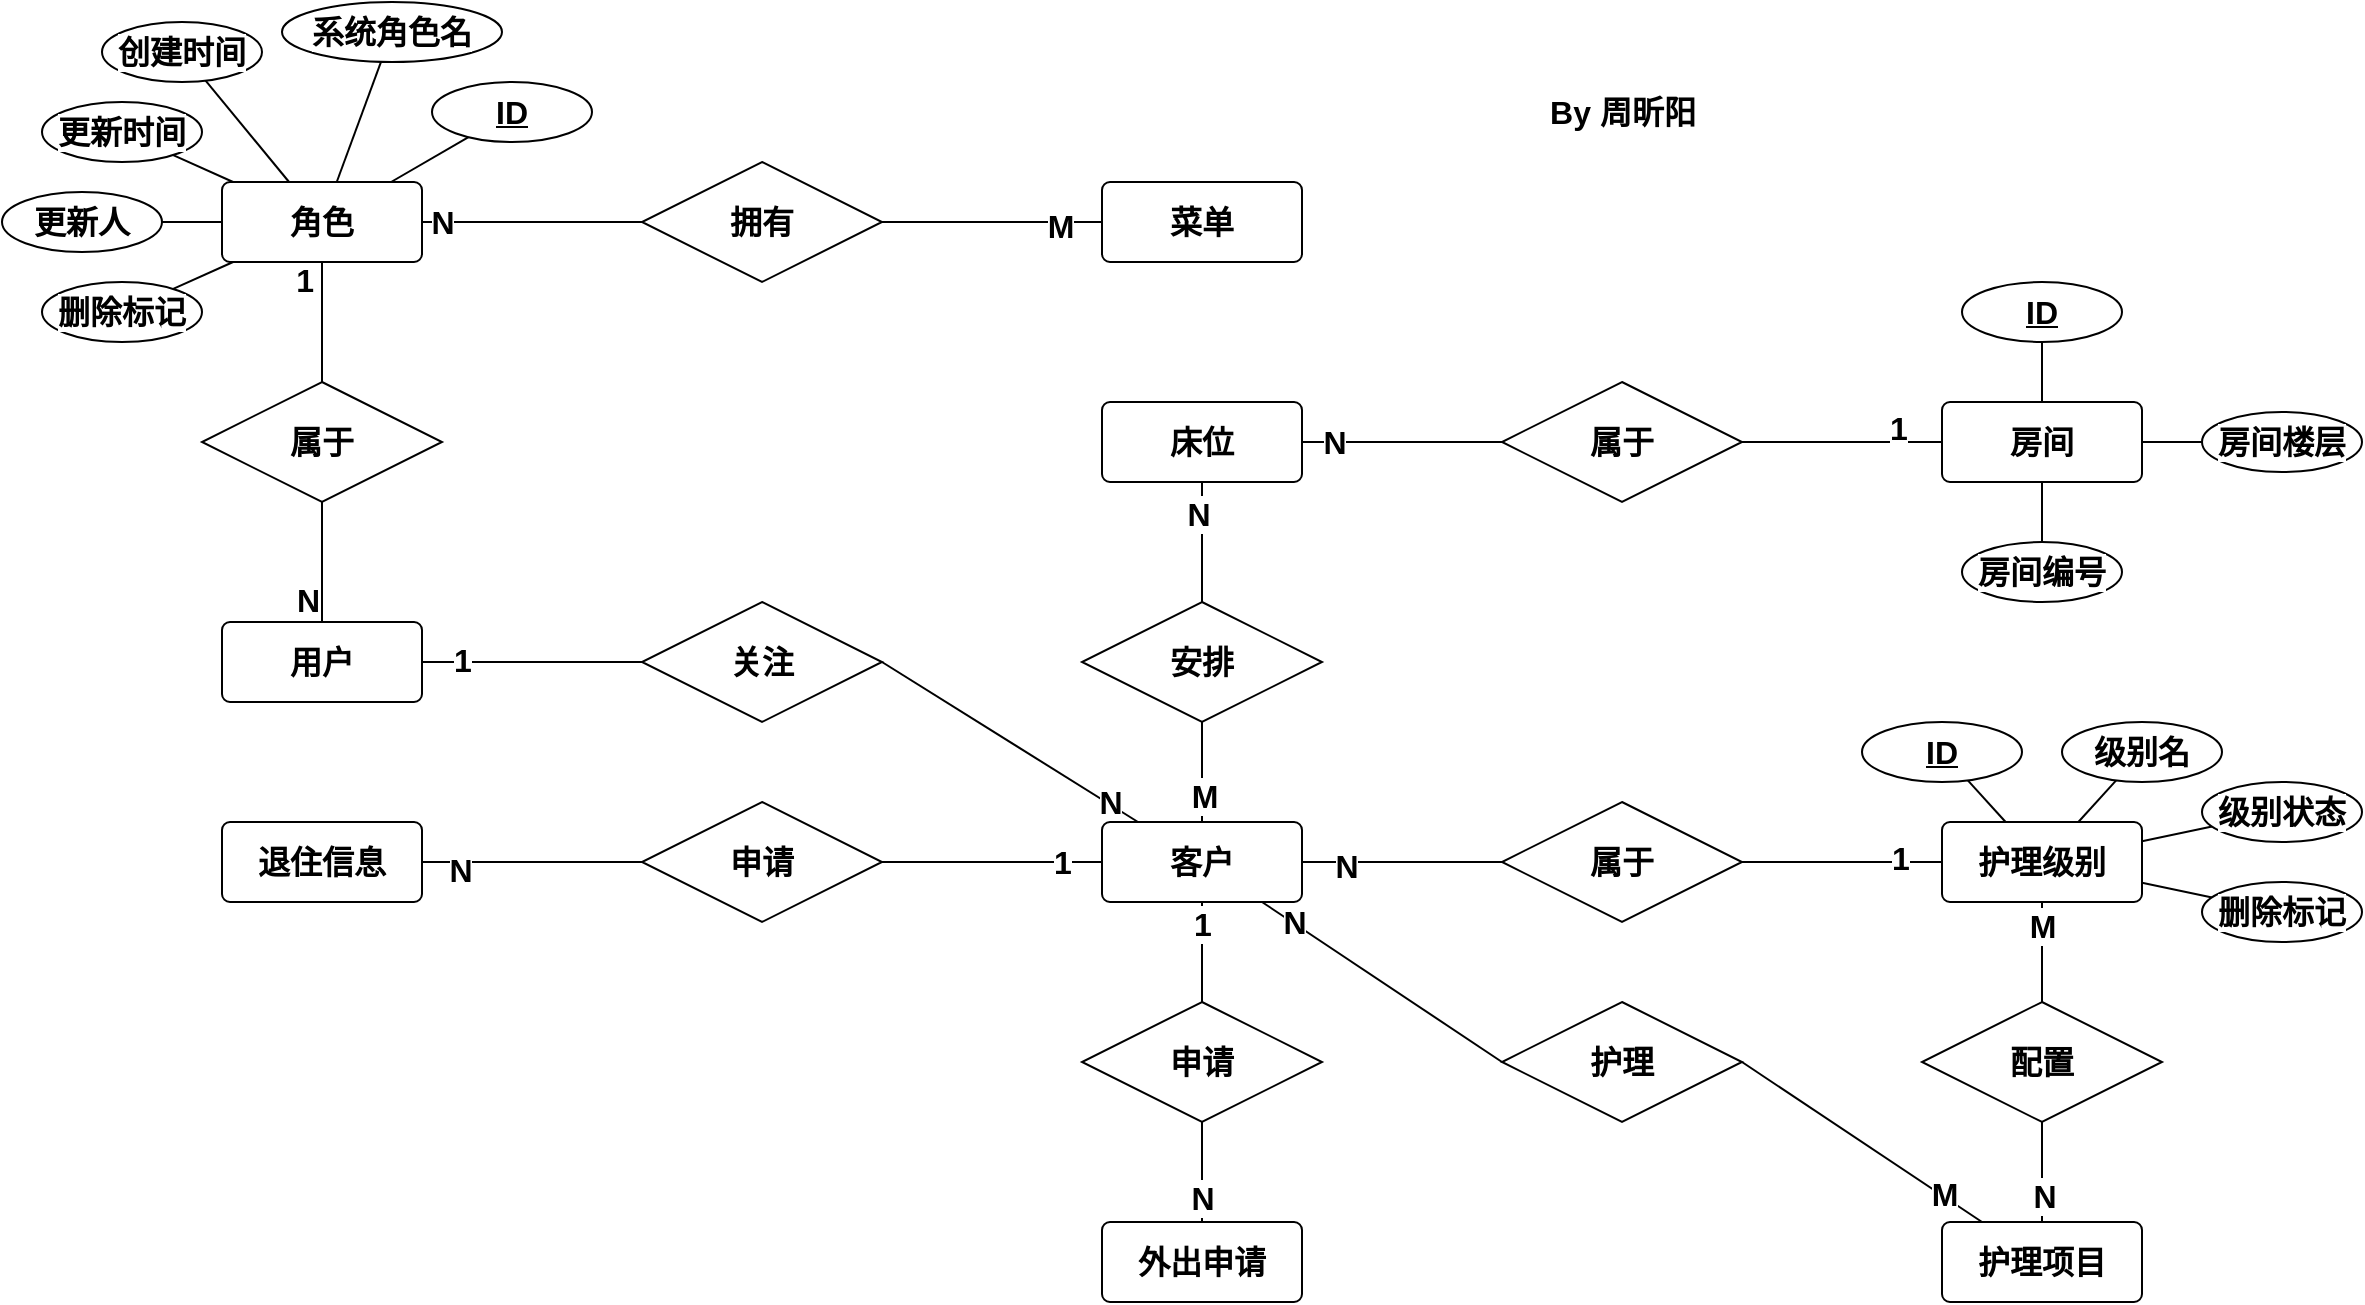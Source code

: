 <mxfile>
    <diagram id="vGzaCdzUFJ5CH8EzWX1U" name="第 1 页">
        <mxGraphModel dx="1472" dy="2259" grid="1" gridSize="10" guides="1" tooltips="1" connect="1" arrows="1" fold="1" page="1" pageScale="1" pageWidth="827" pageHeight="1169" math="0" shadow="0">
            <root>
                <mxCell id="0"/>
                <mxCell id="1" parent="0"/>
                <mxCell id="11" style="edgeStyle=none;html=1;endArrow=none;endFill=0;fontStyle=1;fontSize=16;" edge="1" parent="1" source="2" target="9">
                    <mxGeometry relative="1" as="geometry">
                        <mxPoint x="230" y="130" as="sourcePoint"/>
                        <mxPoint x="340" y="130" as="targetPoint"/>
                    </mxGeometry>
                </mxCell>
                <mxCell id="12" value="N" style="edgeLabel;html=1;align=center;verticalAlign=middle;resizable=0;points=[];fontStyle=1;fontSize=16;" vertex="1" connectable="0" parent="11">
                    <mxGeometry x="0.218" y="-2" relative="1" as="geometry">
                        <mxPoint x="-57" y="-2" as="offset"/>
                    </mxGeometry>
                </mxCell>
                <mxCell id="106" style="edgeStyle=none;shape=connector;rounded=1;html=1;strokeColor=default;align=center;verticalAlign=middle;fontFamily=Helvetica;fontSize=11;fontColor=default;labelBackgroundColor=default;endArrow=none;endFill=0;" edge="1" parent="1" source="2" target="104">
                    <mxGeometry relative="1" as="geometry"/>
                </mxCell>
                <mxCell id="107" style="edgeStyle=none;shape=connector;rounded=1;html=1;strokeColor=default;align=center;verticalAlign=middle;fontFamily=Helvetica;fontSize=11;fontColor=default;labelBackgroundColor=default;endArrow=none;endFill=0;" edge="1" parent="1" source="2" target="99">
                    <mxGeometry relative="1" as="geometry"/>
                </mxCell>
                <mxCell id="108" style="edgeStyle=none;shape=connector;rounded=1;html=1;strokeColor=default;align=center;verticalAlign=middle;fontFamily=Helvetica;fontSize=11;fontColor=default;labelBackgroundColor=default;endArrow=none;endFill=0;" edge="1" parent="1" source="2" target="100">
                    <mxGeometry relative="1" as="geometry"/>
                </mxCell>
                <mxCell id="109" style="edgeStyle=none;shape=connector;rounded=1;html=1;strokeColor=default;align=center;verticalAlign=middle;fontFamily=Helvetica;fontSize=11;fontColor=default;labelBackgroundColor=default;endArrow=none;endFill=0;" edge="1" parent="1" source="2" target="101">
                    <mxGeometry relative="1" as="geometry"/>
                </mxCell>
                <mxCell id="110" style="edgeStyle=none;shape=connector;rounded=1;html=1;strokeColor=default;align=center;verticalAlign=middle;fontFamily=Helvetica;fontSize=11;fontColor=default;labelBackgroundColor=default;endArrow=none;endFill=0;" edge="1" parent="1" source="2" target="102">
                    <mxGeometry relative="1" as="geometry"/>
                </mxCell>
                <mxCell id="111" style="edgeStyle=none;shape=connector;rounded=1;html=1;strokeColor=default;align=center;verticalAlign=middle;fontFamily=Helvetica;fontSize=11;fontColor=default;labelBackgroundColor=default;endArrow=none;endFill=0;" edge="1" parent="1" source="2" target="103">
                    <mxGeometry relative="1" as="geometry"/>
                </mxCell>
                <mxCell id="2" value="&lt;font&gt;&lt;span&gt;角色&lt;/span&gt;&lt;/font&gt;" style="rounded=1;arcSize=10;whiteSpace=wrap;html=1;align=center;fontStyle=1;fontSize=16;" vertex="1" parent="1">
                    <mxGeometry x="120" y="50" width="100" height="40" as="geometry"/>
                </mxCell>
                <mxCell id="16" style="edgeStyle=none;shape=connector;rounded=1;html=1;strokeColor=default;align=center;verticalAlign=middle;fontFamily=Helvetica;fontSize=16;fontColor=default;labelBackgroundColor=default;endArrow=none;endFill=0;fontStyle=1" edge="1" parent="1" source="3" target="15">
                    <mxGeometry relative="1" as="geometry"/>
                </mxCell>
                <mxCell id="17" value="1" style="edgeLabel;html=1;align=center;verticalAlign=middle;resizable=0;points=[];fontFamily=Helvetica;fontSize=16;fontColor=default;labelBackgroundColor=default;fontStyle=1" vertex="1" connectable="0" parent="16">
                    <mxGeometry x="-0.636" y="2" relative="1" as="geometry">
                        <mxPoint y="1" as="offset"/>
                    </mxGeometry>
                </mxCell>
                <mxCell id="3" value="&lt;font&gt;&lt;span&gt;用户&lt;/span&gt;&lt;/font&gt;" style="rounded=1;arcSize=10;whiteSpace=wrap;html=1;align=center;fontStyle=1;fontSize=16;" vertex="1" parent="1">
                    <mxGeometry x="120" y="270" width="100" height="40" as="geometry"/>
                </mxCell>
                <mxCell id="4" value="属于" style="shape=rhombus;perimeter=rhombusPerimeter;whiteSpace=wrap;html=1;align=center;fontStyle=1;fontSize=16;" vertex="1" parent="1">
                    <mxGeometry x="110" y="150" width="120" height="60" as="geometry"/>
                </mxCell>
                <mxCell id="5" value="" style="endArrow=none;html=1;rounded=0;fontStyle=1;fontSize=16;" edge="1" parent="1" source="4" target="2">
                    <mxGeometry relative="1" as="geometry">
                        <mxPoint x="300" y="290" as="sourcePoint"/>
                        <mxPoint x="460" y="290" as="targetPoint"/>
                    </mxGeometry>
                </mxCell>
                <mxCell id="6" value="1" style="resizable=0;html=1;whiteSpace=wrap;align=right;verticalAlign=bottom;fontStyle=1;fontSize=16;" connectable="0" vertex="1" parent="5">
                    <mxGeometry x="1" relative="1" as="geometry">
                        <mxPoint x="-3" y="20" as="offset"/>
                    </mxGeometry>
                </mxCell>
                <mxCell id="7" value="" style="endArrow=none;html=1;rounded=0;fontStyle=1;fontSize=16;" edge="1" parent="1" source="4" target="3">
                    <mxGeometry relative="1" as="geometry">
                        <mxPoint x="300" y="290" as="sourcePoint"/>
                        <mxPoint x="460" y="290" as="targetPoint"/>
                    </mxGeometry>
                </mxCell>
                <mxCell id="8" value="N" style="resizable=0;html=1;whiteSpace=wrap;align=right;verticalAlign=bottom;fontStyle=1;fontSize=16;" connectable="0" vertex="1" parent="7">
                    <mxGeometry x="1" relative="1" as="geometry"/>
                </mxCell>
                <mxCell id="13" style="edgeStyle=none;html=1;endArrow=none;endFill=0;fontStyle=1;fontSize=16;" edge="1" parent="1" source="9" target="10">
                    <mxGeometry relative="1" as="geometry"/>
                </mxCell>
                <mxCell id="19" value="M" style="edgeLabel;html=1;align=center;verticalAlign=middle;resizable=0;points=[];fontFamily=Helvetica;fontSize=16;fontColor=default;labelBackgroundColor=default;fontStyle=1" vertex="1" connectable="0" parent="13">
                    <mxGeometry x="0.618" y="-1" relative="1" as="geometry">
                        <mxPoint y="1" as="offset"/>
                    </mxGeometry>
                </mxCell>
                <mxCell id="9" value="拥有" style="shape=rhombus;perimeter=rhombusPerimeter;whiteSpace=wrap;html=1;align=center;fontStyle=1;fontSize=16;" vertex="1" parent="1">
                    <mxGeometry x="330" y="40" width="120" height="60" as="geometry"/>
                </mxCell>
                <mxCell id="10" value="&lt;font&gt;&lt;span&gt;菜单&lt;/span&gt;&lt;/font&gt;" style="rounded=1;arcSize=10;whiteSpace=wrap;html=1;align=center;fontStyle=1;fontSize=16;" vertex="1" parent="1">
                    <mxGeometry x="560" y="50" width="100" height="40" as="geometry"/>
                </mxCell>
                <mxCell id="31" style="edgeStyle=none;shape=connector;rounded=1;html=1;strokeColor=default;align=center;verticalAlign=middle;fontFamily=Helvetica;fontSize=16;fontColor=default;labelBackgroundColor=default;endArrow=none;endFill=0;exitX=1;exitY=0.5;exitDx=0;exitDy=0;fontStyle=1" edge="1" parent="1" source="15" target="28">
                    <mxGeometry relative="1" as="geometry"/>
                </mxCell>
                <mxCell id="32" value="N" style="edgeLabel;html=1;align=center;verticalAlign=middle;resizable=0;points=[];fontFamily=Helvetica;fontSize=16;fontColor=default;labelBackgroundColor=default;fontStyle=1" vertex="1" connectable="0" parent="31">
                    <mxGeometry x="0.761" y="1" relative="1" as="geometry">
                        <mxPoint as="offset"/>
                    </mxGeometry>
                </mxCell>
                <mxCell id="15" value="关注" style="shape=rhombus;perimeter=rhombusPerimeter;whiteSpace=wrap;html=1;align=center;fontStyle=1;fontSize=16;" vertex="1" parent="1">
                    <mxGeometry x="330" y="260" width="120" height="60" as="geometry"/>
                </mxCell>
                <mxCell id="37" style="edgeStyle=none;shape=connector;rounded=1;html=1;strokeColor=default;align=center;verticalAlign=middle;fontFamily=Helvetica;fontSize=16;fontColor=default;labelBackgroundColor=default;endArrow=none;endFill=0;fontStyle=1" edge="1" parent="1" source="20" target="35">
                    <mxGeometry relative="1" as="geometry"/>
                </mxCell>
                <mxCell id="38" value="N" style="edgeLabel;html=1;align=center;verticalAlign=middle;resizable=0;points=[];fontFamily=Helvetica;fontSize=16;fontColor=default;labelBackgroundColor=default;fontStyle=1" vertex="1" connectable="0" parent="37">
                    <mxGeometry x="-0.682" relative="1" as="geometry">
                        <mxPoint as="offset"/>
                    </mxGeometry>
                </mxCell>
                <mxCell id="20" value="&lt;font&gt;&lt;span&gt;床位&lt;/span&gt;&lt;/font&gt;" style="rounded=1;arcSize=10;whiteSpace=wrap;html=1;align=center;fontStyle=1;fontSize=16;" vertex="1" parent="1">
                    <mxGeometry x="560" y="160" width="100" height="40" as="geometry"/>
                </mxCell>
                <mxCell id="22" style="edgeStyle=none;shape=connector;rounded=1;html=1;strokeColor=default;align=center;verticalAlign=middle;fontFamily=Helvetica;fontSize=16;fontColor=default;labelBackgroundColor=default;endArrow=none;endFill=0;fontStyle=1" edge="1" parent="1" source="21" target="20">
                    <mxGeometry relative="1" as="geometry"/>
                </mxCell>
                <mxCell id="23" value="N" style="edgeLabel;html=1;align=center;verticalAlign=middle;resizable=0;points=[];fontFamily=Helvetica;fontSize=16;fontColor=default;labelBackgroundColor=default;fontStyle=1" vertex="1" connectable="0" parent="22">
                    <mxGeometry x="0.483" y="2" relative="1" as="geometry">
                        <mxPoint as="offset"/>
                    </mxGeometry>
                </mxCell>
                <mxCell id="33" style="edgeStyle=none;shape=connector;rounded=1;html=1;strokeColor=default;align=center;verticalAlign=middle;fontFamily=Helvetica;fontSize=16;fontColor=default;labelBackgroundColor=default;endArrow=none;endFill=0;fontStyle=1" edge="1" parent="1" source="21" target="28">
                    <mxGeometry relative="1" as="geometry"/>
                </mxCell>
                <mxCell id="34" value="M" style="edgeLabel;html=1;align=center;verticalAlign=middle;resizable=0;points=[];fontFamily=Helvetica;fontSize=16;fontColor=default;labelBackgroundColor=default;fontStyle=1" vertex="1" connectable="0" parent="33">
                    <mxGeometry x="0.46" y="1" relative="1" as="geometry">
                        <mxPoint as="offset"/>
                    </mxGeometry>
                </mxCell>
                <mxCell id="21" value="安排" style="shape=rhombus;perimeter=rhombusPerimeter;whiteSpace=wrap;html=1;align=center;fontStyle=1;fontSize=16;" vertex="1" parent="1">
                    <mxGeometry x="550" y="260" width="120" height="60" as="geometry"/>
                </mxCell>
                <mxCell id="24" value="&lt;font&gt;&lt;span&gt;退住信息&lt;/span&gt;&lt;/font&gt;" style="rounded=1;arcSize=10;whiteSpace=wrap;html=1;align=center;fontStyle=1;fontSize=16;" vertex="1" parent="1">
                    <mxGeometry x="120" y="370" width="100" height="40" as="geometry"/>
                </mxCell>
                <mxCell id="26" style="edgeStyle=none;shape=connector;rounded=1;html=1;strokeColor=default;align=center;verticalAlign=middle;fontFamily=Helvetica;fontSize=16;fontColor=default;labelBackgroundColor=default;endArrow=none;endFill=0;fontStyle=1" edge="1" parent="1" source="25" target="24">
                    <mxGeometry relative="1" as="geometry"/>
                </mxCell>
                <mxCell id="27" value="N" style="edgeLabel;html=1;align=center;verticalAlign=middle;resizable=0;points=[];fontFamily=Helvetica;fontSize=16;fontColor=default;labelBackgroundColor=default;fontStyle=1" vertex="1" connectable="0" parent="26">
                    <mxGeometry x="0.654" y="4" relative="1" as="geometry">
                        <mxPoint as="offset"/>
                    </mxGeometry>
                </mxCell>
                <mxCell id="29" style="edgeStyle=none;shape=connector;rounded=1;html=1;strokeColor=default;align=center;verticalAlign=middle;fontFamily=Helvetica;fontSize=16;fontColor=default;labelBackgroundColor=default;endArrow=none;endFill=0;fontStyle=1" edge="1" parent="1" source="25" target="28">
                    <mxGeometry relative="1" as="geometry"/>
                </mxCell>
                <mxCell id="30" value="1" style="edgeLabel;html=1;align=center;verticalAlign=middle;resizable=0;points=[];fontFamily=Helvetica;fontSize=16;fontColor=default;labelBackgroundColor=default;fontStyle=1" vertex="1" connectable="0" parent="29">
                    <mxGeometry x="0.636" y="1" relative="1" as="geometry">
                        <mxPoint y="1" as="offset"/>
                    </mxGeometry>
                </mxCell>
                <mxCell id="25" value="申请" style="shape=rhombus;perimeter=rhombusPerimeter;whiteSpace=wrap;html=1;align=center;fontStyle=1;fontSize=16;" vertex="1" parent="1">
                    <mxGeometry x="330" y="360" width="120" height="60" as="geometry"/>
                </mxCell>
                <mxCell id="43" style="edgeStyle=none;shape=connector;rounded=1;html=1;strokeColor=default;align=center;verticalAlign=middle;fontFamily=Helvetica;fontSize=16;fontColor=default;labelBackgroundColor=default;endArrow=none;endFill=0;fontStyle=1" edge="1" parent="1" source="28" target="42">
                    <mxGeometry relative="1" as="geometry"/>
                </mxCell>
                <mxCell id="44" value="N" style="edgeLabel;html=1;align=center;verticalAlign=middle;resizable=0;points=[];fontFamily=Helvetica;fontSize=16;fontColor=default;labelBackgroundColor=default;fontStyle=1" vertex="1" connectable="0" parent="43">
                    <mxGeometry x="-0.571" y="-2" relative="1" as="geometry">
                        <mxPoint as="offset"/>
                    </mxGeometry>
                </mxCell>
                <mxCell id="53" style="edgeStyle=none;shape=connector;rounded=1;html=1;strokeColor=default;align=center;verticalAlign=middle;fontFamily=Helvetica;fontSize=16;fontColor=default;labelBackgroundColor=default;endArrow=none;endFill=0;fontStyle=1" edge="1" parent="1" source="28" target="52">
                    <mxGeometry relative="1" as="geometry"/>
                </mxCell>
                <mxCell id="54" value="1" style="edgeLabel;html=1;align=center;verticalAlign=middle;resizable=0;points=[];fontFamily=Helvetica;fontSize=16;fontColor=default;labelBackgroundColor=default;fontStyle=1" vertex="1" connectable="0" parent="53">
                    <mxGeometry x="-0.551" relative="1" as="geometry">
                        <mxPoint as="offset"/>
                    </mxGeometry>
                </mxCell>
                <mxCell id="28" value="&lt;font&gt;&lt;span&gt;客户&lt;/span&gt;&lt;/font&gt;" style="rounded=1;arcSize=10;whiteSpace=wrap;html=1;align=center;fontStyle=1;fontSize=16;" vertex="1" parent="1">
                    <mxGeometry x="560" y="370" width="100" height="40" as="geometry"/>
                </mxCell>
                <mxCell id="40" style="edgeStyle=none;shape=connector;rounded=1;html=1;strokeColor=default;align=center;verticalAlign=middle;fontFamily=Helvetica;fontSize=16;fontColor=default;labelBackgroundColor=default;endArrow=none;endFill=0;fontStyle=1" edge="1" parent="1" source="35" target="39">
                    <mxGeometry relative="1" as="geometry"/>
                </mxCell>
                <mxCell id="41" value="1&lt;div&gt;&lt;br&gt;&lt;/div&gt;" style="edgeLabel;html=1;align=center;verticalAlign=middle;resizable=0;points=[];fontFamily=Helvetica;fontSize=16;fontColor=default;labelBackgroundColor=default;fontStyle=1" vertex="1" connectable="0" parent="40">
                    <mxGeometry x="0.562" y="-3" relative="1" as="geometry">
                        <mxPoint as="offset"/>
                    </mxGeometry>
                </mxCell>
                <mxCell id="35" value="属于" style="shape=rhombus;perimeter=rhombusPerimeter;whiteSpace=wrap;html=1;align=center;fontStyle=1;fontSize=16;" vertex="1" parent="1">
                    <mxGeometry x="760" y="150" width="120" height="60" as="geometry"/>
                </mxCell>
                <mxCell id="96" style="edgeStyle=none;shape=connector;rounded=1;html=1;strokeColor=default;align=center;verticalAlign=middle;fontFamily=Helvetica;fontSize=11;fontColor=default;labelBackgroundColor=default;endArrow=none;endFill=0;" edge="1" parent="1" source="39" target="93">
                    <mxGeometry relative="1" as="geometry"/>
                </mxCell>
                <mxCell id="97" style="edgeStyle=none;shape=connector;rounded=1;html=1;strokeColor=default;align=center;verticalAlign=middle;fontFamily=Helvetica;fontSize=11;fontColor=default;labelBackgroundColor=default;endArrow=none;endFill=0;" edge="1" parent="1" source="39" target="92">
                    <mxGeometry relative="1" as="geometry"/>
                </mxCell>
                <mxCell id="98" style="edgeStyle=none;shape=connector;rounded=1;html=1;strokeColor=default;align=center;verticalAlign=middle;fontFamily=Helvetica;fontSize=11;fontColor=default;labelBackgroundColor=default;endArrow=none;endFill=0;" edge="1" parent="1" source="39" target="94">
                    <mxGeometry relative="1" as="geometry"/>
                </mxCell>
                <mxCell id="39" value="&lt;font&gt;&lt;span&gt;房间&lt;/span&gt;&lt;/font&gt;" style="rounded=1;arcSize=10;whiteSpace=wrap;html=1;align=center;fontStyle=1;fontSize=16;" vertex="1" parent="1">
                    <mxGeometry x="980" y="160" width="100" height="40" as="geometry"/>
                </mxCell>
                <mxCell id="46" style="edgeStyle=none;shape=connector;rounded=1;html=1;strokeColor=default;align=center;verticalAlign=middle;fontFamily=Helvetica;fontSize=16;fontColor=default;labelBackgroundColor=default;endArrow=none;endFill=0;fontStyle=1" edge="1" parent="1" source="42" target="45">
                    <mxGeometry relative="1" as="geometry"/>
                </mxCell>
                <mxCell id="47" value="1" style="edgeLabel;html=1;align=center;verticalAlign=middle;resizable=0;points=[];fontFamily=Helvetica;fontSize=16;fontColor=default;labelBackgroundColor=default;fontStyle=1" vertex="1" connectable="0" parent="46">
                    <mxGeometry x="0.584" y="2" relative="1" as="geometry">
                        <mxPoint as="offset"/>
                    </mxGeometry>
                </mxCell>
                <mxCell id="42" value="属于" style="shape=rhombus;perimeter=rhombusPerimeter;whiteSpace=wrap;html=1;align=center;fontStyle=1;fontSize=16;" vertex="1" parent="1">
                    <mxGeometry x="760" y="360" width="120" height="60" as="geometry"/>
                </mxCell>
                <mxCell id="50" style="edgeStyle=none;shape=connector;rounded=1;html=1;strokeColor=default;align=center;verticalAlign=middle;fontFamily=Helvetica;fontSize=16;fontColor=default;labelBackgroundColor=default;endArrow=none;endFill=0;fontStyle=1" edge="1" parent="1" source="45" target="48">
                    <mxGeometry relative="1" as="geometry"/>
                </mxCell>
                <mxCell id="51" value="M" style="edgeLabel;html=1;align=center;verticalAlign=middle;resizable=0;points=[];fontFamily=Helvetica;fontSize=16;fontColor=default;labelBackgroundColor=default;fontStyle=1" vertex="1" connectable="0" parent="50">
                    <mxGeometry x="-0.645" relative="1" as="geometry">
                        <mxPoint y="3" as="offset"/>
                    </mxGeometry>
                </mxCell>
                <mxCell id="88" style="edgeStyle=none;shape=connector;rounded=1;html=1;strokeColor=default;align=center;verticalAlign=middle;fontFamily=Helvetica;fontSize=11;fontColor=default;labelBackgroundColor=default;endArrow=none;endFill=0;" edge="1" parent="1" source="45" target="69">
                    <mxGeometry relative="1" as="geometry"/>
                </mxCell>
                <mxCell id="89" style="edgeStyle=none;shape=connector;rounded=1;html=1;strokeColor=default;align=center;verticalAlign=middle;fontFamily=Helvetica;fontSize=11;fontColor=default;labelBackgroundColor=default;endArrow=none;endFill=0;" edge="1" parent="1" source="45" target="77">
                    <mxGeometry relative="1" as="geometry"/>
                </mxCell>
                <mxCell id="90" style="edgeStyle=none;shape=connector;rounded=1;html=1;strokeColor=default;align=center;verticalAlign=middle;fontFamily=Helvetica;fontSize=11;fontColor=default;labelBackgroundColor=default;endArrow=none;endFill=0;" edge="1" parent="1" source="45" target="86">
                    <mxGeometry relative="1" as="geometry"/>
                </mxCell>
                <mxCell id="91" style="edgeStyle=none;shape=connector;rounded=1;html=1;strokeColor=default;align=center;verticalAlign=middle;fontFamily=Helvetica;fontSize=11;fontColor=default;labelBackgroundColor=default;endArrow=none;endFill=0;" edge="1" parent="1" source="45" target="87">
                    <mxGeometry relative="1" as="geometry"/>
                </mxCell>
                <mxCell id="45" value="&lt;font&gt;&lt;span&gt;护理级别&lt;/span&gt;&lt;/font&gt;" style="rounded=1;arcSize=10;whiteSpace=wrap;html=1;align=center;fontStyle=1;fontSize=16;" vertex="1" parent="1">
                    <mxGeometry x="980" y="370" width="100" height="40" as="geometry"/>
                </mxCell>
                <mxCell id="48" value="配置" style="shape=rhombus;perimeter=rhombusPerimeter;whiteSpace=wrap;html=1;align=center;fontStyle=1;fontSize=16;" vertex="1" parent="1">
                    <mxGeometry x="970" y="460" width="120" height="60" as="geometry"/>
                </mxCell>
                <mxCell id="52" value="申请" style="shape=rhombus;perimeter=rhombusPerimeter;whiteSpace=wrap;html=1;align=center;fontStyle=1;fontSize=16;" vertex="1" parent="1">
                    <mxGeometry x="550" y="460" width="120" height="60" as="geometry"/>
                </mxCell>
                <mxCell id="56" style="edgeStyle=none;shape=connector;rounded=1;html=1;strokeColor=default;align=center;verticalAlign=middle;fontFamily=Helvetica;fontSize=16;fontColor=default;labelBackgroundColor=default;endArrow=none;endFill=0;fontStyle=1" edge="1" parent="1" source="55" target="52">
                    <mxGeometry relative="1" as="geometry"/>
                </mxCell>
                <mxCell id="57" value="N" style="edgeLabel;html=1;align=center;verticalAlign=middle;resizable=0;points=[];fontFamily=Helvetica;fontSize=16;fontColor=default;labelBackgroundColor=default;fontStyle=1" vertex="1" connectable="0" parent="56">
                    <mxGeometry x="-0.51" relative="1" as="geometry">
                        <mxPoint as="offset"/>
                    </mxGeometry>
                </mxCell>
                <mxCell id="55" value="&lt;font&gt;&lt;span&gt;外出申请&lt;/span&gt;&lt;/font&gt;" style="rounded=1;arcSize=10;whiteSpace=wrap;html=1;align=center;fontStyle=1;fontSize=16;" vertex="1" parent="1">
                    <mxGeometry x="560" y="570" width="100" height="40" as="geometry"/>
                </mxCell>
                <mxCell id="59" style="edgeStyle=none;shape=connector;rounded=1;html=1;exitX=0;exitY=0.5;exitDx=0;exitDy=0;strokeColor=default;align=center;verticalAlign=middle;fontFamily=Helvetica;fontSize=16;fontColor=default;labelBackgroundColor=default;endArrow=none;endFill=0;fontStyle=1" edge="1" parent="1" source="58" target="28">
                    <mxGeometry relative="1" as="geometry"/>
                </mxCell>
                <mxCell id="60" value="N" style="edgeLabel;html=1;align=center;verticalAlign=middle;resizable=0;points=[];fontFamily=Helvetica;fontSize=16;fontColor=default;labelBackgroundColor=default;fontStyle=1" vertex="1" connectable="0" parent="59">
                    <mxGeometry x="0.737" y="-1" relative="1" as="geometry">
                        <mxPoint as="offset"/>
                    </mxGeometry>
                </mxCell>
                <mxCell id="65" style="edgeStyle=none;shape=connector;rounded=1;html=1;exitX=1;exitY=0.5;exitDx=0;exitDy=0;strokeColor=default;align=center;verticalAlign=middle;fontFamily=Helvetica;fontSize=16;fontColor=default;labelBackgroundColor=default;endArrow=none;endFill=0;fontStyle=1" edge="1" parent="1" source="58" target="61">
                    <mxGeometry relative="1" as="geometry"/>
                </mxCell>
                <mxCell id="66" value="M" style="edgeLabel;html=1;align=center;verticalAlign=middle;resizable=0;points=[];fontFamily=Helvetica;fontSize=16;fontColor=default;labelBackgroundColor=default;fontStyle=1" vertex="1" connectable="0" parent="65">
                    <mxGeometry x="0.672" y="1" relative="1" as="geometry">
                        <mxPoint as="offset"/>
                    </mxGeometry>
                </mxCell>
                <mxCell id="58" value="护理" style="shape=rhombus;perimeter=rhombusPerimeter;whiteSpace=wrap;html=1;align=center;fontStyle=1;fontSize=16;" vertex="1" parent="1">
                    <mxGeometry x="760" y="460" width="120" height="60" as="geometry"/>
                </mxCell>
                <mxCell id="63" style="edgeStyle=none;shape=connector;rounded=1;html=1;strokeColor=default;align=center;verticalAlign=middle;fontFamily=Helvetica;fontSize=16;fontColor=default;labelBackgroundColor=default;endArrow=none;endFill=0;fontStyle=1" edge="1" parent="1" source="61" target="48">
                    <mxGeometry relative="1" as="geometry"/>
                </mxCell>
                <mxCell id="64" value="N" style="edgeLabel;html=1;align=center;verticalAlign=middle;resizable=0;points=[];fontFamily=Helvetica;fontSize=16;fontColor=default;labelBackgroundColor=default;fontStyle=1" vertex="1" connectable="0" parent="63">
                    <mxGeometry x="-0.475" y="-1" relative="1" as="geometry">
                        <mxPoint as="offset"/>
                    </mxGeometry>
                </mxCell>
                <mxCell id="61" value="&lt;font&gt;&lt;span&gt;护理项目&lt;/span&gt;&lt;/font&gt;" style="rounded=1;arcSize=10;whiteSpace=wrap;html=1;align=center;fontStyle=1;fontSize=16;" vertex="1" parent="1">
                    <mxGeometry x="980" y="570" width="100" height="40" as="geometry"/>
                </mxCell>
                <mxCell id="69" value="ID" style="ellipse;whiteSpace=wrap;html=1;align=center;fontStyle=5;fontFamily=Helvetica;fontSize=16;fontColor=default;labelBackgroundColor=default;" vertex="1" parent="1">
                    <mxGeometry x="940" y="320" width="80" height="30" as="geometry"/>
                </mxCell>
                <mxCell id="77" value="级别名" style="ellipse;whiteSpace=wrap;html=1;align=center;fontFamily=Helvetica;fontSize=16;fontColor=default;labelBackgroundColor=default;fontStyle=1" vertex="1" parent="1">
                    <mxGeometry x="1040" y="320" width="80" height="30" as="geometry"/>
                </mxCell>
                <mxCell id="86" value="级别状态" style="ellipse;whiteSpace=wrap;html=1;align=center;fontFamily=Helvetica;fontSize=16;fontColor=default;labelBackgroundColor=default;fontStyle=1" vertex="1" parent="1">
                    <mxGeometry x="1110" y="350" width="80" height="30" as="geometry"/>
                </mxCell>
                <mxCell id="87" value="删除标记" style="ellipse;whiteSpace=wrap;html=1;align=center;fontFamily=Helvetica;fontSize=16;fontColor=default;labelBackgroundColor=default;fontStyle=1" vertex="1" parent="1">
                    <mxGeometry x="1110" y="400" width="80" height="30" as="geometry"/>
                </mxCell>
                <mxCell id="92" value="ID" style="ellipse;whiteSpace=wrap;html=1;align=center;fontStyle=5;fontFamily=Helvetica;fontSize=16;fontColor=default;labelBackgroundColor=default;" vertex="1" parent="1">
                    <mxGeometry x="990" y="100" width="80" height="30" as="geometry"/>
                </mxCell>
                <mxCell id="93" value="房间楼层" style="ellipse;whiteSpace=wrap;html=1;align=center;fontFamily=Helvetica;fontSize=16;fontColor=default;labelBackgroundColor=default;fontStyle=1" vertex="1" parent="1">
                    <mxGeometry x="1110" y="165" width="80" height="30" as="geometry"/>
                </mxCell>
                <mxCell id="94" value="房间编号" style="ellipse;whiteSpace=wrap;html=1;align=center;fontFamily=Helvetica;fontSize=16;fontColor=default;labelBackgroundColor=default;fontStyle=1" vertex="1" parent="1">
                    <mxGeometry x="990" y="230" width="80" height="30" as="geometry"/>
                </mxCell>
                <mxCell id="99" value="ID" style="ellipse;whiteSpace=wrap;html=1;align=center;fontStyle=5;fontFamily=Helvetica;fontSize=16;fontColor=default;labelBackgroundColor=default;" vertex="1" parent="1">
                    <mxGeometry x="225" width="80" height="30" as="geometry"/>
                </mxCell>
                <mxCell id="100" value="创建时间" style="ellipse;whiteSpace=wrap;html=1;align=center;fontFamily=Helvetica;fontSize=16;fontColor=default;labelBackgroundColor=default;fontStyle=1" vertex="1" parent="1">
                    <mxGeometry x="60" y="-30" width="80" height="30" as="geometry"/>
                </mxCell>
                <mxCell id="101" value="更新时间" style="ellipse;whiteSpace=wrap;html=1;align=center;fontFamily=Helvetica;fontSize=16;fontColor=default;labelBackgroundColor=default;fontStyle=1" vertex="1" parent="1">
                    <mxGeometry x="30" y="10" width="80" height="30" as="geometry"/>
                </mxCell>
                <mxCell id="102" value="更新人" style="ellipse;whiteSpace=wrap;html=1;align=center;fontFamily=Helvetica;fontSize=16;fontColor=default;labelBackgroundColor=default;fontStyle=1" vertex="1" parent="1">
                    <mxGeometry x="10" y="55" width="80" height="30" as="geometry"/>
                </mxCell>
                <mxCell id="103" value="删除标记" style="ellipse;whiteSpace=wrap;html=1;align=center;fontFamily=Helvetica;fontSize=16;fontColor=default;labelBackgroundColor=default;fontStyle=1" vertex="1" parent="1">
                    <mxGeometry x="30" y="100" width="80" height="30" as="geometry"/>
                </mxCell>
                <mxCell id="104" value="系统角色名" style="ellipse;whiteSpace=wrap;html=1;align=center;fontFamily=Helvetica;fontSize=16;fontColor=default;labelBackgroundColor=default;fontStyle=1" vertex="1" parent="1">
                    <mxGeometry x="150" y="-40" width="110" height="30" as="geometry"/>
                </mxCell>
                <mxCell id="113" value="&lt;b&gt;&lt;font style=&quot;font-size: 16px;&quot;&gt;By 周昕阳&lt;/font&gt;&lt;/b&gt;" style="text;html=1;align=center;verticalAlign=middle;resizable=0;points=[];autosize=1;strokeColor=none;fillColor=none;fontFamily=Helvetica;fontSize=11;fontColor=default;labelBackgroundColor=default;" vertex="1" parent="1">
                    <mxGeometry x="770" width="100" height="30" as="geometry"/>
                </mxCell>
            </root>
        </mxGraphModel>
    </diagram>
</mxfile>